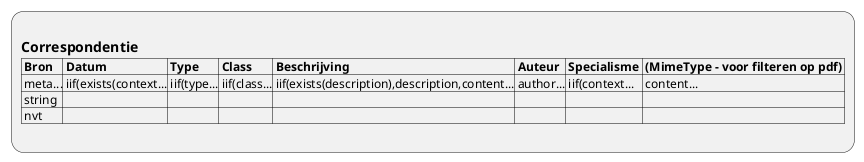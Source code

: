 @startuml ViewDefinition-DocumentReference
:
== Correspondentie
|= Bron |= Datum |= Type |= Class |= Beschrijving |= Auteur |= Specialisme |= (MimeType - voor filteren op pdf) |
| meta...| iif(exists(context...| iif(type...| iif(class...| iif(exists(description),description,content...| author...| iif(context...| content...|
| string |  |  |  |  |  |  |  |
| nvt ||||||||
;
@enduml